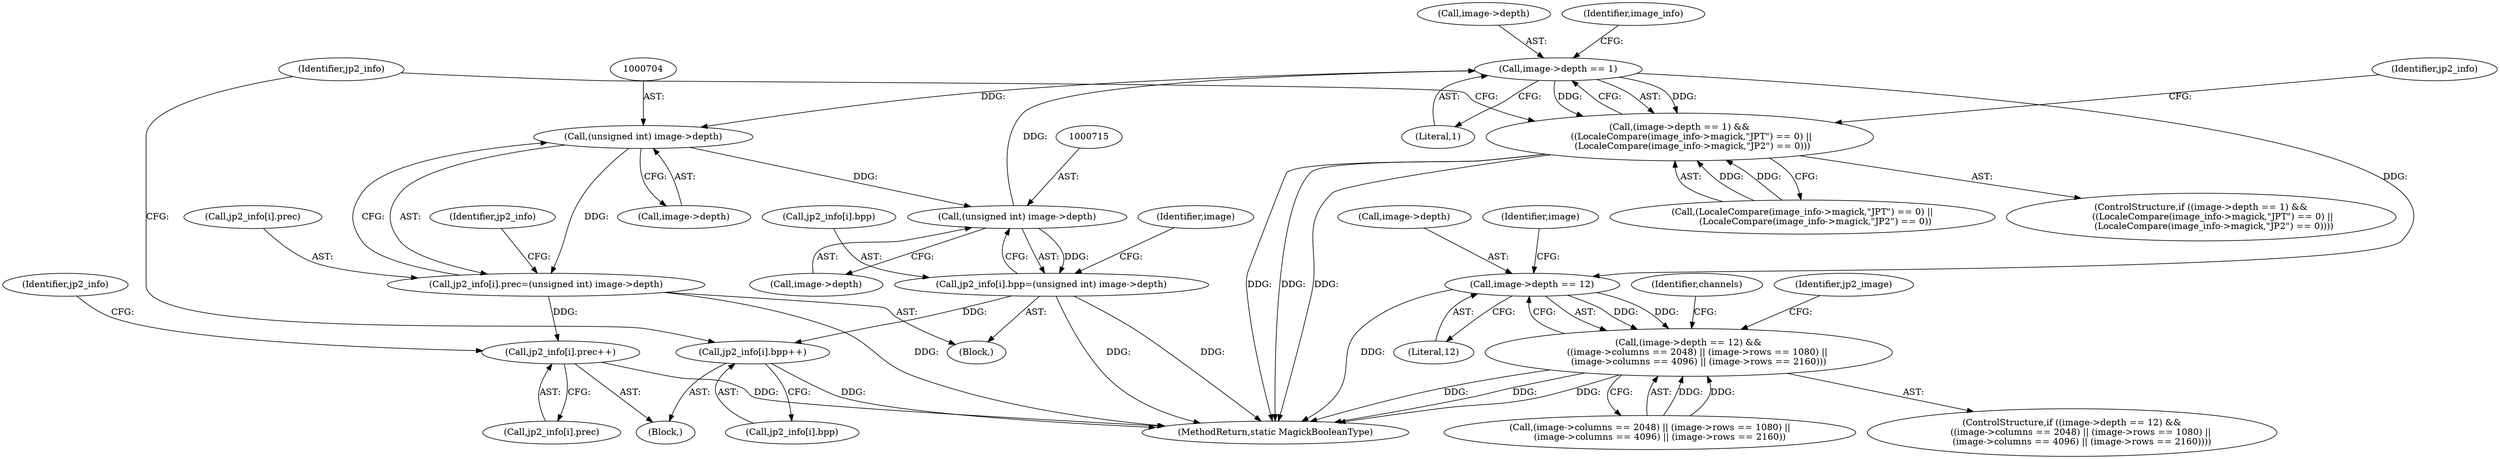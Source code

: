 digraph "0_ImageMagick_3d5ac8c20846871f1eb3068b65f93da7cd33bfd0_0@pointer" {
"1000721" [label="(Call,image->depth == 1)"];
"1000714" [label="(Call,(unsigned int) image->depth)"];
"1000703" [label="(Call,(unsigned int) image->depth)"];
"1000721" [label="(Call,image->depth == 1)"];
"1000697" [label="(Call,jp2_info[i].prec=(unsigned int) image->depth)"];
"1000742" [label="(Call,jp2_info[i].prec++)"];
"1000708" [label="(Call,jp2_info[i].bpp=(unsigned int) image->depth)"];
"1000748" [label="(Call,jp2_info[i].bpp++)"];
"1000720" [label="(Call,(image->depth == 1) &&\n        ((LocaleCompare(image_info->magick,\"JPT\") == 0) ||\n         (LocaleCompare(image_info->magick,\"JP2\") == 0)))"];
"1000878" [label="(Call,image->depth == 12)"];
"1000877" [label="(Call,(image->depth == 12) &&\n      ((image->columns == 2048) || (image->rows == 1080) ||\n       (image->columns == 4096) || (image->rows == 2160)))"];
"1000741" [label="(Block,)"];
"1000879" [label="(Call,image->depth)"];
"1000725" [label="(Literal,1)"];
"1000696" [label="(Block,)"];
"1000711" [label="(Identifier,jp2_info)"];
"1001299" [label="(MethodReturn,static MagickBooleanType)"];
"1000748" [label="(Call,jp2_info[i].bpp++)"];
"1000742" [label="(Call,jp2_info[i].prec++)"];
"1000743" [label="(Call,jp2_info[i].prec)"];
"1000757" [label="(Identifier,jp2_info)"];
"1000703" [label="(Call,(unsigned int) image->depth)"];
"1000882" [label="(Literal,12)"];
"1000886" [label="(Identifier,image)"];
"1000726" [label="(Call,(LocaleCompare(image_info->magick,\"JPT\") == 0) ||\n         (LocaleCompare(image_info->magick,\"JP2\") == 0))"];
"1000719" [label="(ControlStructure,if ((image->depth == 1) &&\n        ((LocaleCompare(image_info->magick,\"JPT\") == 0) ||\n         (LocaleCompare(image_info->magick,\"JP2\") == 0))))"];
"1000714" [label="(Call,(unsigned int) image->depth)"];
"1000722" [label="(Call,image->depth)"];
"1000709" [label="(Call,jp2_info[i].bpp)"];
"1000912" [label="(Identifier,channels)"];
"1000720" [label="(Call,(image->depth == 1) &&\n        ((LocaleCompare(image_info->magick,\"JPT\") == 0) ||\n         (LocaleCompare(image_info->magick,\"JP2\") == 0)))"];
"1000749" [label="(Call,jp2_info[i].bpp)"];
"1000877" [label="(Call,(image->depth == 12) &&\n      ((image->columns == 2048) || (image->rows == 1080) ||\n       (image->columns == 4096) || (image->rows == 2160)))"];
"1000876" [label="(ControlStructure,if ((image->depth == 12) &&\n      ((image->columns == 2048) || (image->rows == 1080) ||\n       (image->columns == 4096) || (image->rows == 2160))))"];
"1000716" [label="(Call,image->depth)"];
"1000705" [label="(Call,image->depth)"];
"1000697" [label="(Call,jp2_info[i].prec=(unsigned int) image->depth)"];
"1000907" [label="(Identifier,jp2_image)"];
"1000723" [label="(Identifier,image)"];
"1000745" [label="(Identifier,jp2_info)"];
"1000730" [label="(Identifier,image_info)"];
"1000721" [label="(Call,image->depth == 1)"];
"1000883" [label="(Call,(image->columns == 2048) || (image->rows == 1080) ||\n       (image->columns == 4096) || (image->rows == 2160))"];
"1000751" [label="(Identifier,jp2_info)"];
"1000698" [label="(Call,jp2_info[i].prec)"];
"1000878" [label="(Call,image->depth == 12)"];
"1000708" [label="(Call,jp2_info[i].bpp=(unsigned int) image->depth)"];
"1000721" -> "1000720"  [label="AST: "];
"1000721" -> "1000725"  [label="CFG: "];
"1000722" -> "1000721"  [label="AST: "];
"1000725" -> "1000721"  [label="AST: "];
"1000730" -> "1000721"  [label="CFG: "];
"1000720" -> "1000721"  [label="CFG: "];
"1000721" -> "1000703"  [label="DDG: "];
"1000721" -> "1000720"  [label="DDG: "];
"1000721" -> "1000720"  [label="DDG: "];
"1000714" -> "1000721"  [label="DDG: "];
"1000721" -> "1000878"  [label="DDG: "];
"1000714" -> "1000708"  [label="AST: "];
"1000714" -> "1000716"  [label="CFG: "];
"1000715" -> "1000714"  [label="AST: "];
"1000716" -> "1000714"  [label="AST: "];
"1000708" -> "1000714"  [label="CFG: "];
"1000714" -> "1000708"  [label="DDG: "];
"1000703" -> "1000714"  [label="DDG: "];
"1000703" -> "1000697"  [label="AST: "];
"1000703" -> "1000705"  [label="CFG: "];
"1000704" -> "1000703"  [label="AST: "];
"1000705" -> "1000703"  [label="AST: "];
"1000697" -> "1000703"  [label="CFG: "];
"1000703" -> "1000697"  [label="DDG: "];
"1000697" -> "1000696"  [label="AST: "];
"1000698" -> "1000697"  [label="AST: "];
"1000711" -> "1000697"  [label="CFG: "];
"1000697" -> "1001299"  [label="DDG: "];
"1000697" -> "1000742"  [label="DDG: "];
"1000742" -> "1000741"  [label="AST: "];
"1000742" -> "1000743"  [label="CFG: "];
"1000743" -> "1000742"  [label="AST: "];
"1000751" -> "1000742"  [label="CFG: "];
"1000742" -> "1001299"  [label="DDG: "];
"1000708" -> "1000696"  [label="AST: "];
"1000709" -> "1000708"  [label="AST: "];
"1000723" -> "1000708"  [label="CFG: "];
"1000708" -> "1001299"  [label="DDG: "];
"1000708" -> "1001299"  [label="DDG: "];
"1000708" -> "1000748"  [label="DDG: "];
"1000748" -> "1000741"  [label="AST: "];
"1000748" -> "1000749"  [label="CFG: "];
"1000749" -> "1000748"  [label="AST: "];
"1000757" -> "1000748"  [label="CFG: "];
"1000748" -> "1001299"  [label="DDG: "];
"1000720" -> "1000719"  [label="AST: "];
"1000720" -> "1000726"  [label="CFG: "];
"1000726" -> "1000720"  [label="AST: "];
"1000745" -> "1000720"  [label="CFG: "];
"1000757" -> "1000720"  [label="CFG: "];
"1000720" -> "1001299"  [label="DDG: "];
"1000720" -> "1001299"  [label="DDG: "];
"1000720" -> "1001299"  [label="DDG: "];
"1000726" -> "1000720"  [label="DDG: "];
"1000726" -> "1000720"  [label="DDG: "];
"1000878" -> "1000877"  [label="AST: "];
"1000878" -> "1000882"  [label="CFG: "];
"1000879" -> "1000878"  [label="AST: "];
"1000882" -> "1000878"  [label="AST: "];
"1000886" -> "1000878"  [label="CFG: "];
"1000877" -> "1000878"  [label="CFG: "];
"1000878" -> "1001299"  [label="DDG: "];
"1000878" -> "1000877"  [label="DDG: "];
"1000878" -> "1000877"  [label="DDG: "];
"1000877" -> "1000876"  [label="AST: "];
"1000877" -> "1000883"  [label="CFG: "];
"1000883" -> "1000877"  [label="AST: "];
"1000907" -> "1000877"  [label="CFG: "];
"1000912" -> "1000877"  [label="CFG: "];
"1000877" -> "1001299"  [label="DDG: "];
"1000877" -> "1001299"  [label="DDG: "];
"1000877" -> "1001299"  [label="DDG: "];
"1000883" -> "1000877"  [label="DDG: "];
"1000883" -> "1000877"  [label="DDG: "];
}
